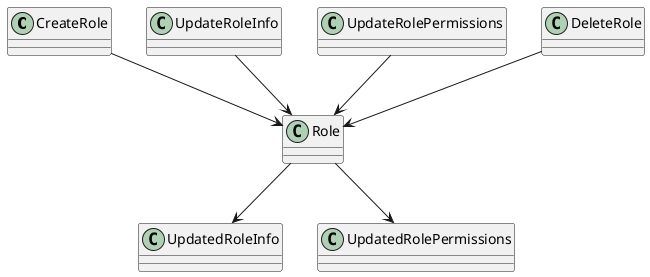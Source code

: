 @startuml
CreateRole              -down-> Role
UpdateRoleInfo          -down-> Role
UpdateRolePermissions   -down-> Role
DeleteRole              -down-> Role

Role -down-> UpdatedRoleInfo
Role -down-> UpdatedRolePermissions
@enduml
